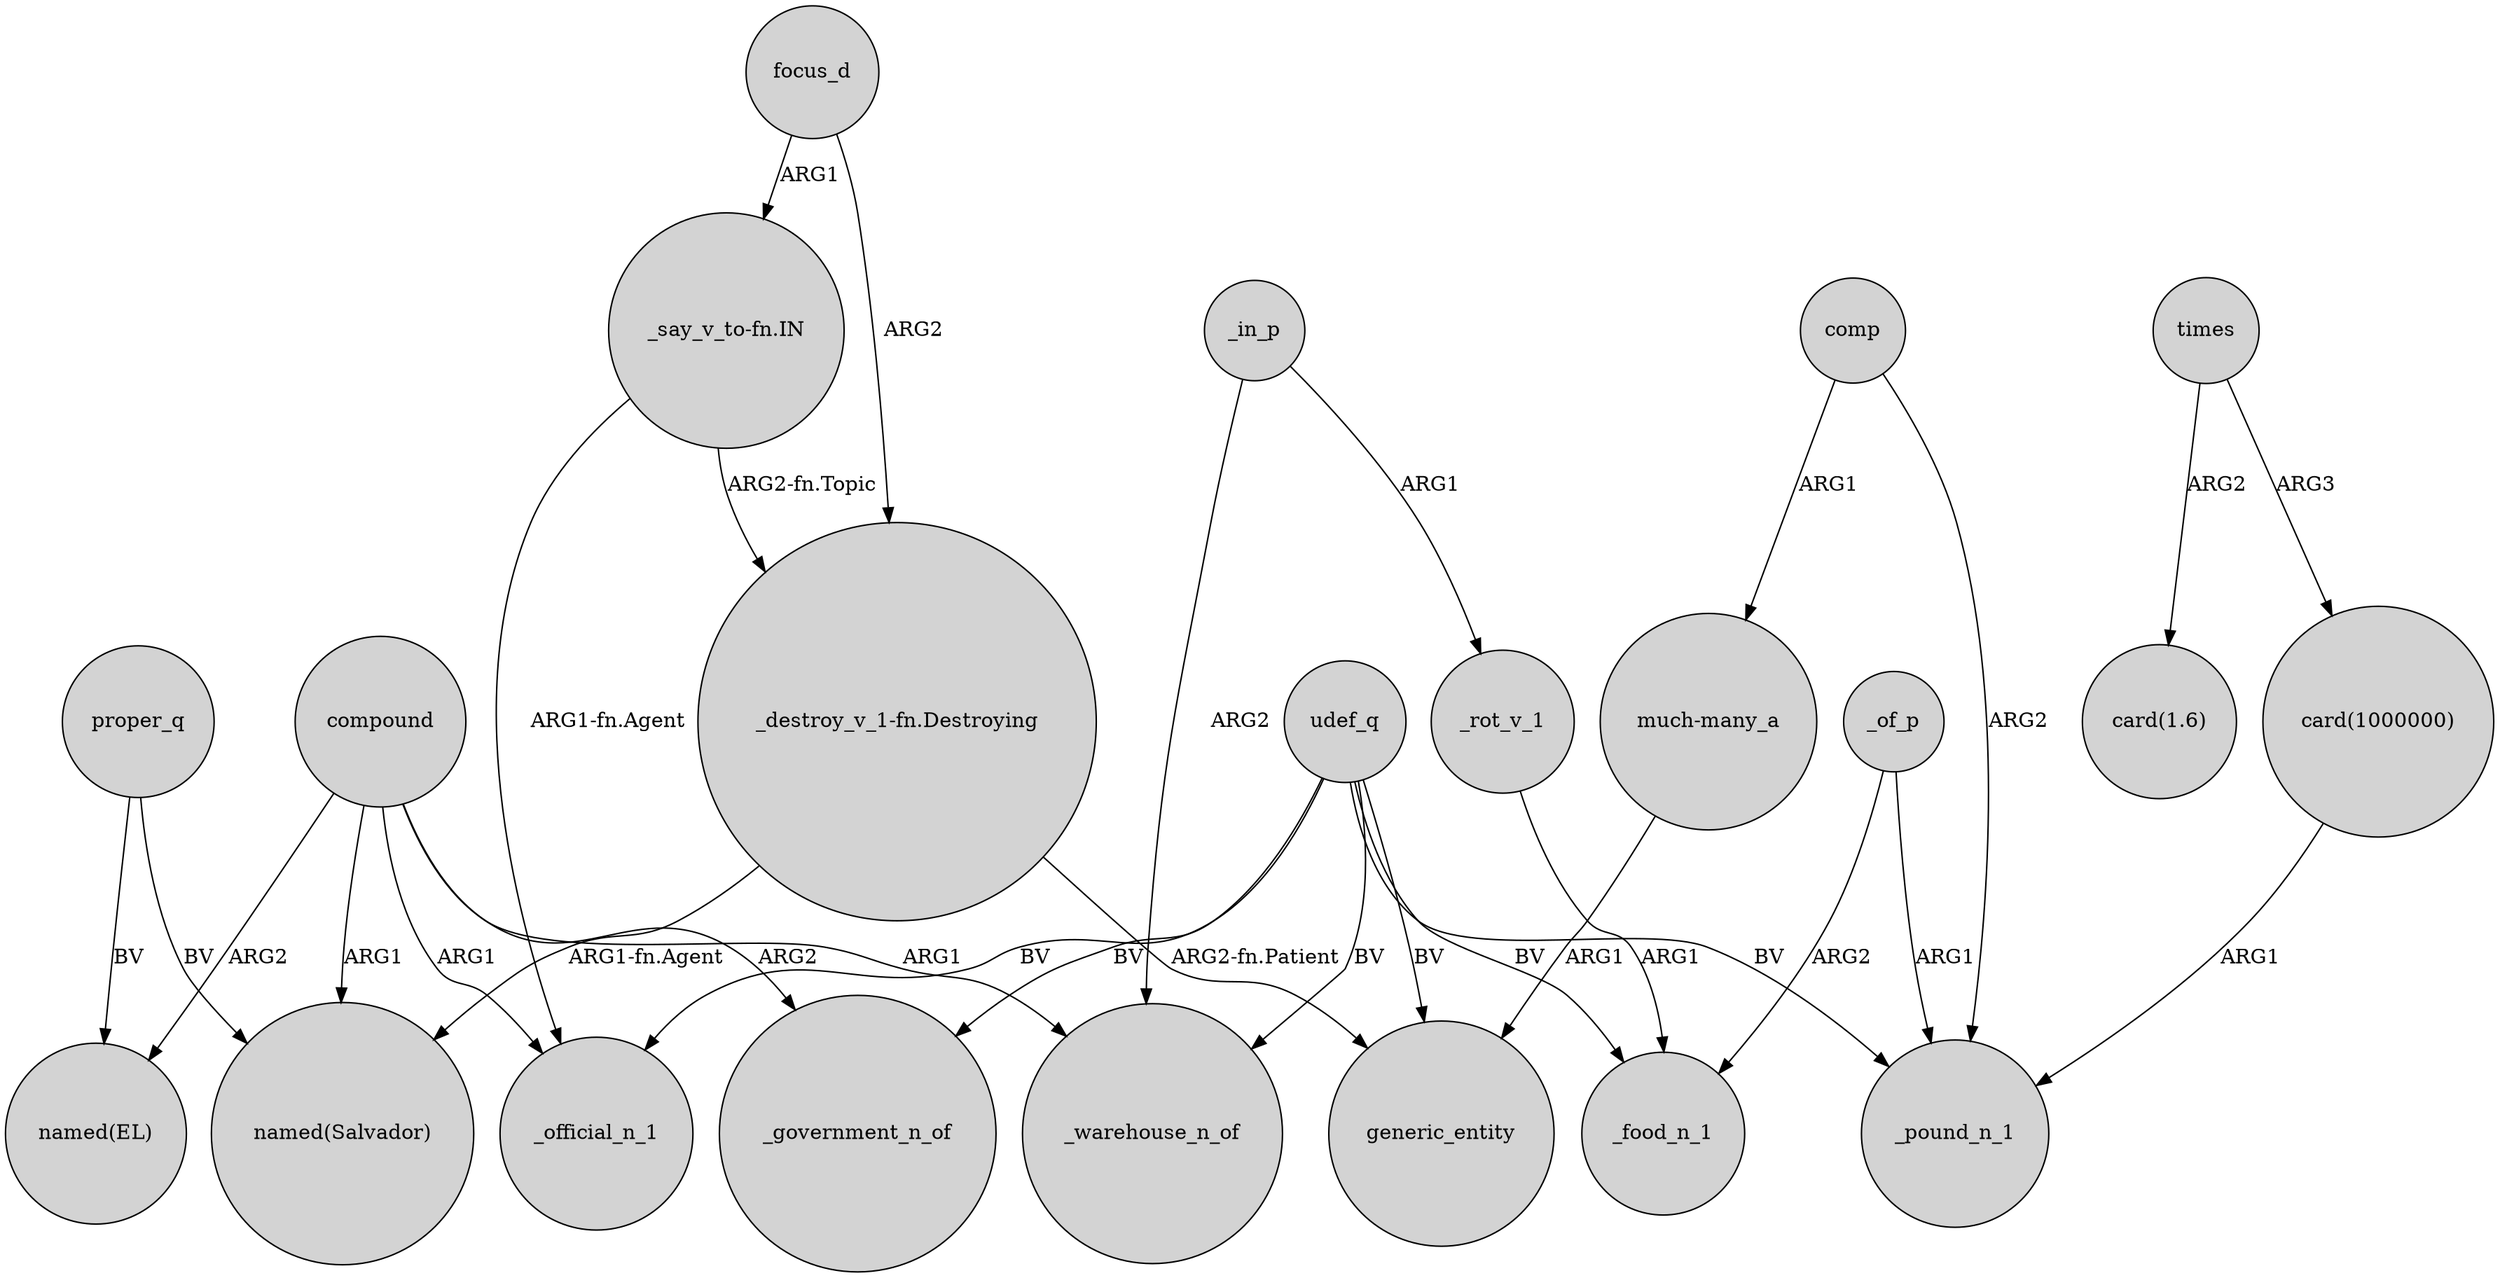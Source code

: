 digraph {
	node [shape=circle style=filled]
	udef_q -> generic_entity [label=BV]
	compound -> "named(Salvador)" [label=ARG1]
	proper_q -> "named(EL)" [label=BV]
	_in_p -> _rot_v_1 [label=ARG1]
	"_say_v_to-fn.IN" -> "_destroy_v_1-fn.Destroying" [label="ARG2-fn.Topic"]
	compound -> _government_n_of [label=ARG2]
	udef_q -> _government_n_of [label=BV]
	"much-many_a" -> generic_entity [label=ARG1]
	"_say_v_to-fn.IN" -> _official_n_1 [label="ARG1-fn.Agent"]
	comp -> _pound_n_1 [label=ARG2]
	_of_p -> _food_n_1 [label=ARG2]
	_in_p -> _warehouse_n_of [label=ARG2]
	_of_p -> _pound_n_1 [label=ARG1]
	udef_q -> _food_n_1 [label=BV]
	"card(1000000)" -> _pound_n_1 [label=ARG1]
	udef_q -> _pound_n_1 [label=BV]
	comp -> "much-many_a" [label=ARG1]
	focus_d -> "_destroy_v_1-fn.Destroying" [label=ARG2]
	times -> "card(1000000)" [label=ARG3]
	times -> "card(1.6)" [label=ARG2]
	_rot_v_1 -> _food_n_1 [label=ARG1]
	udef_q -> _official_n_1 [label=BV]
	udef_q -> _warehouse_n_of [label=BV]
	"_destroy_v_1-fn.Destroying" -> generic_entity [label="ARG2-fn.Patient"]
	"_destroy_v_1-fn.Destroying" -> "named(Salvador)" [label="ARG1-fn.Agent"]
	compound -> "named(EL)" [label=ARG2]
	compound -> _official_n_1 [label=ARG1]
	proper_q -> "named(Salvador)" [label=BV]
	compound -> _warehouse_n_of [label=ARG1]
	focus_d -> "_say_v_to-fn.IN" [label=ARG1]
}
